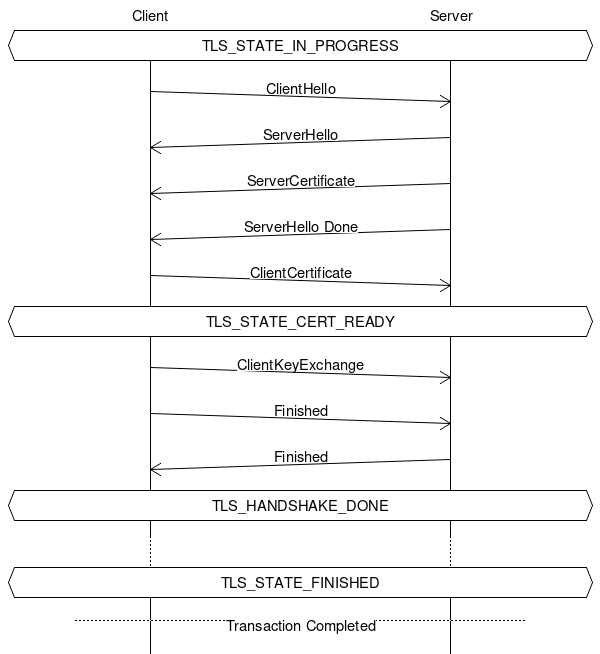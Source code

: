 # MSC Sequence Diagram Example: TLS Handshake Transaction

msc {
    # Chart Options
    arcgradient = "10";

    # Entities
    a [ label = "Client" ], b [ label = "Server" ];

    # Message Flow
    # TLS_STATE_IN_PROGRESS = 0,
    a abox b [ label = "TLS_STATE_IN_PROGRESS" ];
    a =>> b [ label = "ClientHello" ];
    b =>> a [ label = "ServerHello" ];
    b =>> a [ label = "ServerCertificate" ];
    b =>> a [ label = "ServerHello Done" ];
    
    a =>> b [ label = "ClientCertificate" ];
    # TLS_STATE_CERT_READY = 1,
    a abox b [ label = "TLS_STATE_CERT_READY" ];
    a =>> b [ label = "ClientKeyExchange" ];
    
    a =>> b [ label = "Finished" ];
    b =>> a [ label = "Finished" ];
    # TLS_HANDSHAKE_DONE = 2,
    a abox b [ label = "TLS_HANDSHAKE_DONE" ];
    ...;
    # TLS_STATE_FINISHED = 3
    a abox b [ label = "TLS_STATE_FINISHED" ];
    --- [ label = "Transaction Completed" ];
}
